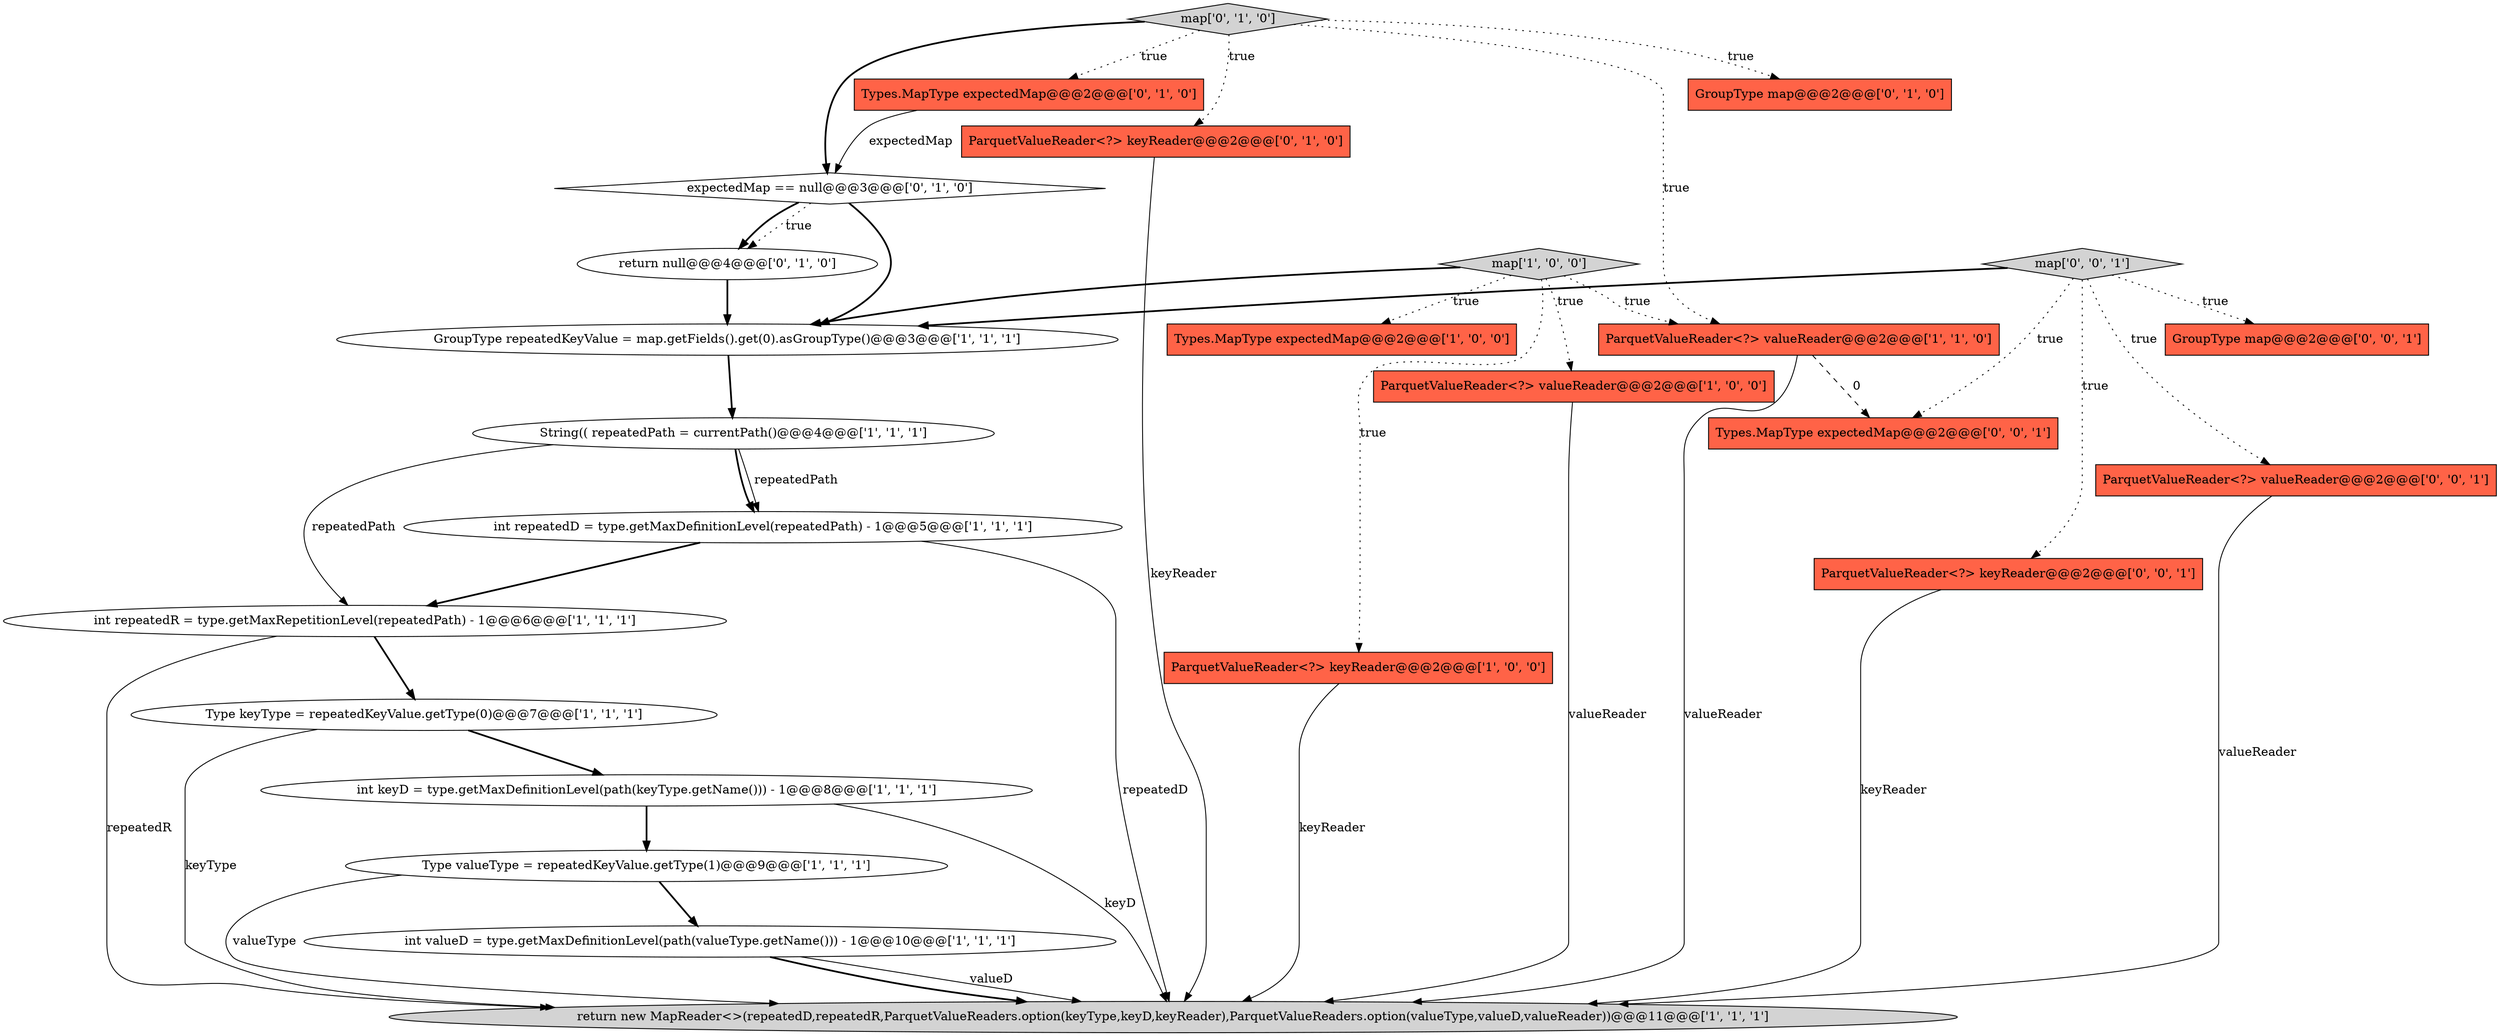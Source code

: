digraph {
19 [style = filled, label = "map['0', '1', '0']", fillcolor = lightgray, shape = diamond image = "AAA0AAABBB2BBB"];
11 [style = filled, label = "GroupType repeatedKeyValue = map.getFields().get(0).asGroupType()@@@3@@@['1', '1', '1']", fillcolor = white, shape = ellipse image = "AAA0AAABBB1BBB"];
12 [style = filled, label = "int repeatedR = type.getMaxRepetitionLevel(repeatedPath) - 1@@@6@@@['1', '1', '1']", fillcolor = white, shape = ellipse image = "AAA0AAABBB1BBB"];
20 [style = filled, label = "GroupType map@@@2@@@['0', '0', '1']", fillcolor = tomato, shape = box image = "AAA0AAABBB3BBB"];
3 [style = filled, label = "return new MapReader<>(repeatedD,repeatedR,ParquetValueReaders.option(keyType,keyD,keyReader),ParquetValueReaders.option(valueType,valueD,valueReader))@@@11@@@['1', '1', '1']", fillcolor = lightgray, shape = ellipse image = "AAA0AAABBB1BBB"];
6 [style = filled, label = "Type valueType = repeatedKeyValue.getType(1)@@@9@@@['1', '1', '1']", fillcolor = white, shape = ellipse image = "AAA0AAABBB1BBB"];
16 [style = filled, label = "ParquetValueReader<?> keyReader@@@2@@@['0', '1', '0']", fillcolor = tomato, shape = box image = "AAA0AAABBB2BBB"];
5 [style = filled, label = "map['1', '0', '0']", fillcolor = lightgray, shape = diamond image = "AAA0AAABBB1BBB"];
1 [style = filled, label = "Type keyType = repeatedKeyValue.getType(0)@@@7@@@['1', '1', '1']", fillcolor = white, shape = ellipse image = "AAA0AAABBB1BBB"];
0 [style = filled, label = "ParquetValueReader<?> valueReader@@@2@@@['1', '0', '0']", fillcolor = tomato, shape = box image = "AAA0AAABBB1BBB"];
4 [style = filled, label = "int valueD = type.getMaxDefinitionLevel(path(valueType.getName())) - 1@@@10@@@['1', '1', '1']", fillcolor = white, shape = ellipse image = "AAA0AAABBB1BBB"];
8 [style = filled, label = "Types.MapType expectedMap@@@2@@@['1', '0', '0']", fillcolor = tomato, shape = box image = "AAA0AAABBB1BBB"];
21 [style = filled, label = "ParquetValueReader<?> valueReader@@@2@@@['0', '0', '1']", fillcolor = tomato, shape = box image = "AAA0AAABBB3BBB"];
17 [style = filled, label = "expectedMap == null@@@3@@@['0', '1', '0']", fillcolor = white, shape = diamond image = "AAA1AAABBB2BBB"];
2 [style = filled, label = "String(( repeatedPath = currentPath()@@@4@@@['1', '1', '1']", fillcolor = white, shape = ellipse image = "AAA0AAABBB1BBB"];
9 [style = filled, label = "ParquetValueReader<?> valueReader@@@2@@@['1', '1', '0']", fillcolor = tomato, shape = box image = "AAA0AAABBB1BBB"];
23 [style = filled, label = "ParquetValueReader<?> keyReader@@@2@@@['0', '0', '1']", fillcolor = tomato, shape = box image = "AAA0AAABBB3BBB"];
7 [style = filled, label = "ParquetValueReader<?> keyReader@@@2@@@['1', '0', '0']", fillcolor = tomato, shape = box image = "AAA0AAABBB1BBB"];
13 [style = filled, label = "int repeatedD = type.getMaxDefinitionLevel(repeatedPath) - 1@@@5@@@['1', '1', '1']", fillcolor = white, shape = ellipse image = "AAA0AAABBB1BBB"];
14 [style = filled, label = "GroupType map@@@2@@@['0', '1', '0']", fillcolor = tomato, shape = box image = "AAA0AAABBB2BBB"];
15 [style = filled, label = "Types.MapType expectedMap@@@2@@@['0', '1', '0']", fillcolor = tomato, shape = box image = "AAA0AAABBB2BBB"];
22 [style = filled, label = "map['0', '0', '1']", fillcolor = lightgray, shape = diamond image = "AAA0AAABBB3BBB"];
24 [style = filled, label = "Types.MapType expectedMap@@@2@@@['0', '0', '1']", fillcolor = tomato, shape = box image = "AAA0AAABBB3BBB"];
18 [style = filled, label = "return null@@@4@@@['0', '1', '0']", fillcolor = white, shape = ellipse image = "AAA1AAABBB2BBB"];
10 [style = filled, label = "int keyD = type.getMaxDefinitionLevel(path(keyType.getName())) - 1@@@8@@@['1', '1', '1']", fillcolor = white, shape = ellipse image = "AAA0AAABBB1BBB"];
22->11 [style = bold, label=""];
5->8 [style = dotted, label="true"];
23->3 [style = solid, label="keyReader"];
5->0 [style = dotted, label="true"];
17->18 [style = dotted, label="true"];
22->23 [style = dotted, label="true"];
15->17 [style = solid, label="expectedMap"];
1->10 [style = bold, label=""];
6->4 [style = bold, label=""];
21->3 [style = solid, label="valueReader"];
10->6 [style = bold, label=""];
5->9 [style = dotted, label="true"];
2->13 [style = bold, label=""];
12->3 [style = solid, label="repeatedR"];
22->20 [style = dotted, label="true"];
12->1 [style = bold, label=""];
7->3 [style = solid, label="keyReader"];
19->14 [style = dotted, label="true"];
5->7 [style = dotted, label="true"];
19->9 [style = dotted, label="true"];
16->3 [style = solid, label="keyReader"];
11->2 [style = bold, label=""];
1->3 [style = solid, label="keyType"];
19->16 [style = dotted, label="true"];
13->12 [style = bold, label=""];
22->24 [style = dotted, label="true"];
5->11 [style = bold, label=""];
19->17 [style = bold, label=""];
9->3 [style = solid, label="valueReader"];
4->3 [style = solid, label="valueD"];
19->15 [style = dotted, label="true"];
17->11 [style = bold, label=""];
10->3 [style = solid, label="keyD"];
2->13 [style = solid, label="repeatedPath"];
6->3 [style = solid, label="valueType"];
0->3 [style = solid, label="valueReader"];
4->3 [style = bold, label=""];
9->24 [style = dashed, label="0"];
2->12 [style = solid, label="repeatedPath"];
18->11 [style = bold, label=""];
13->3 [style = solid, label="repeatedD"];
22->21 [style = dotted, label="true"];
17->18 [style = bold, label=""];
}
